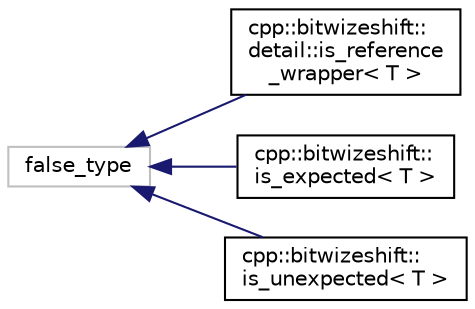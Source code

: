 digraph "Graphical Class Hierarchy"
{
  edge [fontname="Helvetica",fontsize="10",labelfontname="Helvetica",labelfontsize="10"];
  node [fontname="Helvetica",fontsize="10",shape=record];
  rankdir="LR";
  Node15 [label="false_type",height=0.2,width=0.4,color="grey75", fillcolor="white", style="filled"];
  Node15 -> Node0 [dir="back",color="midnightblue",fontsize="10",style="solid",fontname="Helvetica"];
  Node0 [label="cpp::bitwizeshift::\ldetail::is_reference\l_wrapper\< T \>",height=0.2,width=0.4,color="black", fillcolor="white", style="filled",URL="$d1/da9/structcpp_1_1bitwizeshift_1_1detail_1_1is__reference__wrapper.html"];
  Node15 -> Node17 [dir="back",color="midnightblue",fontsize="10",style="solid",fontname="Helvetica"];
  Node17 [label="cpp::bitwizeshift::\lis_expected\< T \>",height=0.2,width=0.4,color="black", fillcolor="white", style="filled",URL="$d4/d06/structcpp_1_1bitwizeshift_1_1is__expected.html"];
  Node15 -> Node18 [dir="back",color="midnightblue",fontsize="10",style="solid",fontname="Helvetica"];
  Node18 [label="cpp::bitwizeshift::\lis_unexpected\< T \>",height=0.2,width=0.4,color="black", fillcolor="white", style="filled",URL="$da/dbe/structcpp_1_1bitwizeshift_1_1is__unexpected.html"];
}

